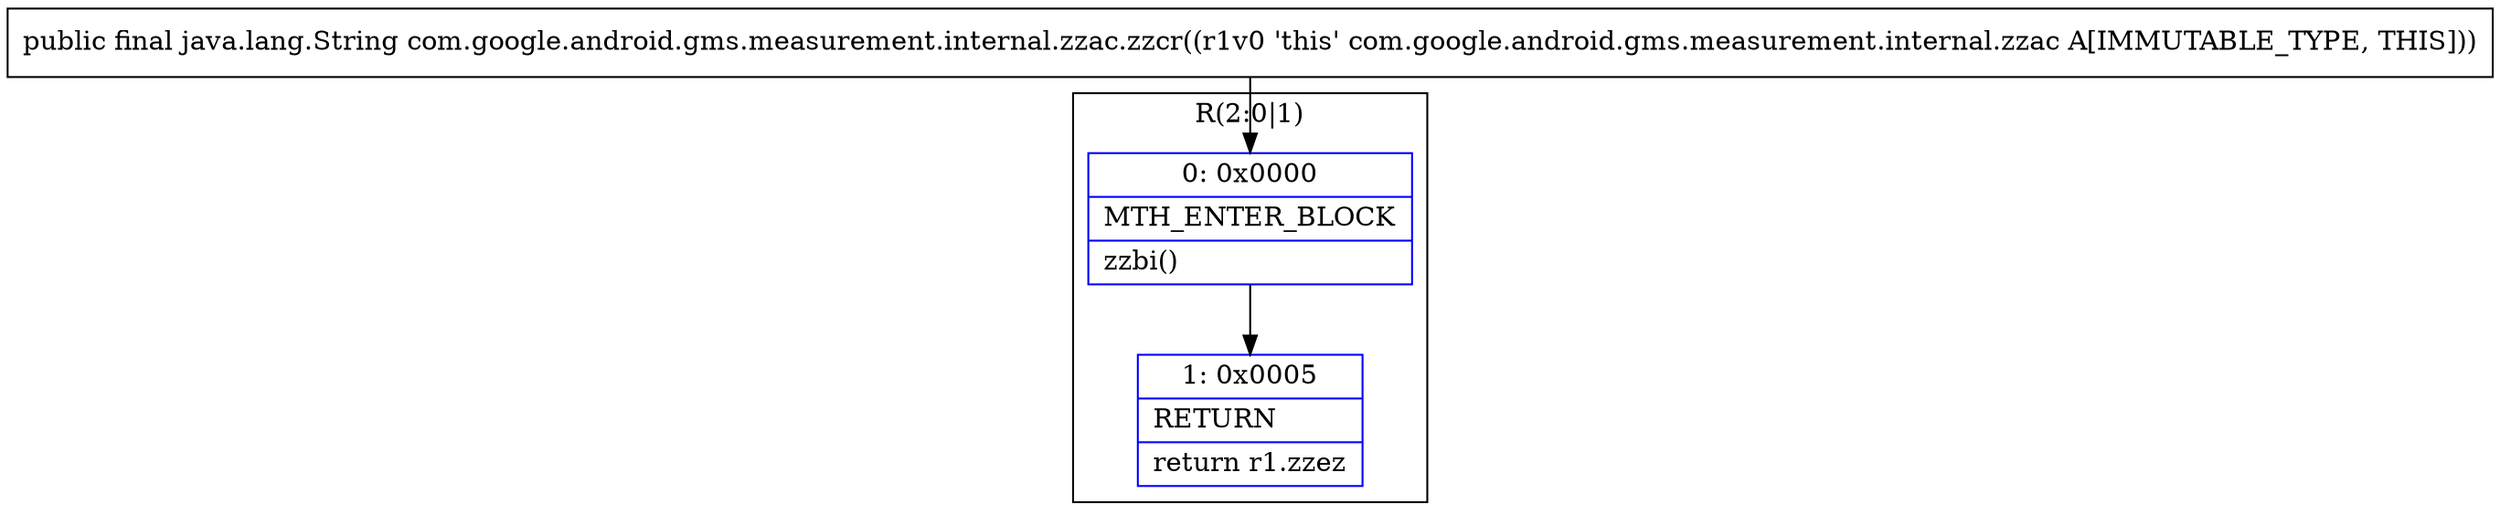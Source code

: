 digraph "CFG forcom.google.android.gms.measurement.internal.zzac.zzcr()Ljava\/lang\/String;" {
subgraph cluster_Region_372703144 {
label = "R(2:0|1)";
node [shape=record,color=blue];
Node_0 [shape=record,label="{0\:\ 0x0000|MTH_ENTER_BLOCK\l|zzbi()\l}"];
Node_1 [shape=record,label="{1\:\ 0x0005|RETURN\l|return r1.zzez\l}"];
}
MethodNode[shape=record,label="{public final java.lang.String com.google.android.gms.measurement.internal.zzac.zzcr((r1v0 'this' com.google.android.gms.measurement.internal.zzac A[IMMUTABLE_TYPE, THIS])) }"];
MethodNode -> Node_0;
Node_0 -> Node_1;
}

